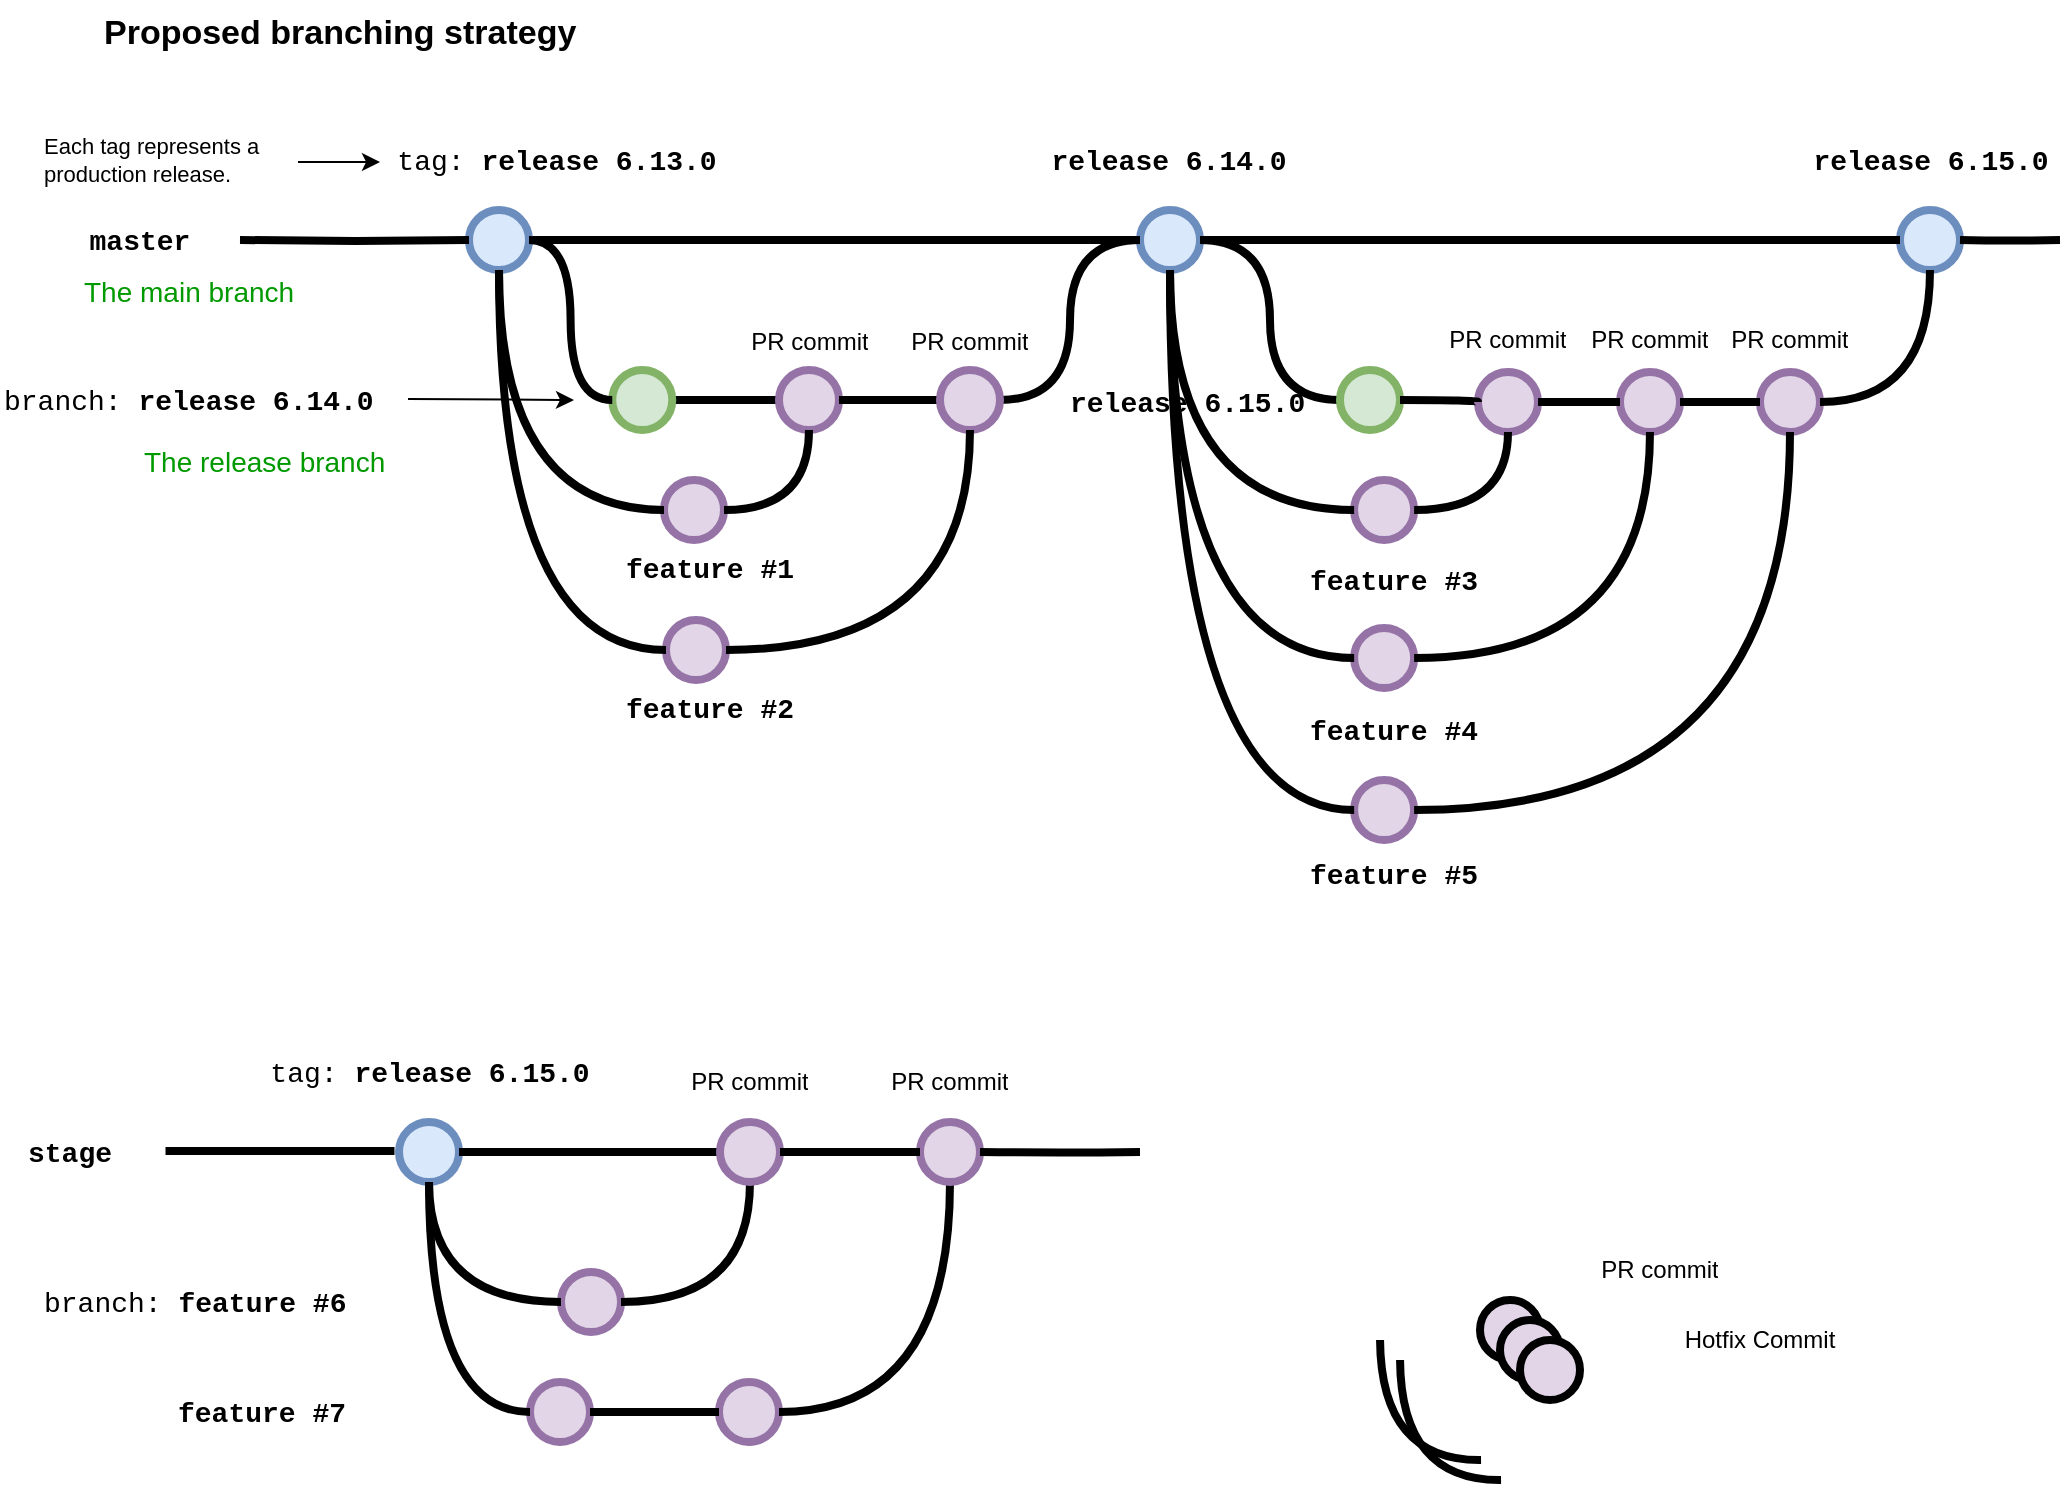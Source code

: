 <mxfile version="20.8.3" type="github">
  <diagram id="yPxyJZ8AM_hMuL3Unpa9" name="simple gitflow">
    <mxGraphModel dx="870" dy="637" grid="1" gridSize="10" guides="1" tooltips="1" connect="1" arrows="1" fold="1" page="1" pageScale="1" pageWidth="1100" pageHeight="850" math="0" shadow="0">
      <root>
        <mxCell id="0" />
        <mxCell id="1" parent="0" />
        <UserObject label="Proposed branching strategy" link="https://nvie.com/posts/a-successful-git-branching-model/" id="9hBKPDzoitwpIBdzFDQ7-6">
          <mxCell style="text;whiteSpace=wrap;html=1;fontStyle=1;fontSize=17;" parent="1" vertex="1">
            <mxGeometry x="90" y="60" width="250" height="30" as="geometry" />
          </mxCell>
        </UserObject>
        <mxCell id="9hBKPDzoitwpIBdzFDQ7-23" value="" style="edgeStyle=orthogonalEdgeStyle;rounded=0;html=1;jettySize=auto;orthogonalLoop=1;plain-blue;endArrow=none;endFill=0;strokeWidth=4;strokeColor=#000000;" parent="1" source="9hBKPDzoitwpIBdzFDQ7-25" target="9hBKPDzoitwpIBdzFDQ7-26" edge="1">
          <mxGeometry x="304.5" y="180" as="geometry" />
        </mxCell>
        <mxCell id="9hBKPDzoitwpIBdzFDQ7-24" style="edgeStyle=orthogonalEdgeStyle;curved=1;rounded=0;html=1;exitX=1;exitY=0.5;exitPerimeter=0;entryX=0;entryY=0.5;entryPerimeter=0;endArrow=none;endFill=0;jettySize=auto;orthogonalLoop=1;strokeWidth=4;fontSize=15;exitDx=0;exitDy=0;" parent="1" source="zWrNHK0OxFY0BgSE-Mza-2" target="9hBKPDzoitwpIBdzFDQ7-30" edge="1">
          <mxGeometry relative="1" as="geometry" />
        </mxCell>
        <mxCell id="9hBKPDzoitwpIBdzFDQ7-25" value="" style="verticalLabelPosition=bottom;verticalAlign=top;html=1;strokeWidth=4;shape=mxgraph.flowchart.on-page_reference;fillColor=#dae8fc;strokeColor=#6c8ebf;" parent="1" vertex="1">
          <mxGeometry x="274.5" y="165" width="30" height="30" as="geometry" />
        </mxCell>
        <mxCell id="9hBKPDzoitwpIBdzFDQ7-41" value="" style="edgeStyle=orthogonalEdgeStyle;curved=1;rounded=0;orthogonalLoop=1;jettySize=auto;html=1;endArrow=none;endFill=0;strokeWidth=4;fontFamily=Courier New;fontSize=16;" parent="1" source="9hBKPDzoitwpIBdzFDQ7-26" edge="1">
          <mxGeometry relative="1" as="geometry">
            <mxPoint x="680" y="180.048" as="targetPoint" />
          </mxGeometry>
        </mxCell>
        <mxCell id="9hBKPDzoitwpIBdzFDQ7-26" value="" style="verticalLabelPosition=bottom;verticalAlign=top;html=1;strokeWidth=4;shape=mxgraph.flowchart.on-page_reference;strokeColor=#6c8ebf;fillColor=#dae8fc;" parent="1" vertex="1">
          <mxGeometry x="610" y="165" width="30" height="30" as="geometry" />
        </mxCell>
        <mxCell id="9hBKPDzoitwpIBdzFDQ7-43" value="" style="edgeStyle=orthogonalEdgeStyle;curved=1;rounded=0;orthogonalLoop=1;jettySize=auto;html=1;endArrow=none;endFill=0;strokeWidth=4;fontFamily=Courier New;fontSize=16;exitX=1;exitY=0.5;exitDx=0;exitDy=0;exitPerimeter=0;entryX=0;entryY=0.5;entryDx=0;entryDy=0;entryPerimeter=0;" parent="1" source="9hBKPDzoitwpIBdzFDQ7-26" target="9hBKPDzoitwpIBdzFDQ7-50" edge="1">
          <mxGeometry relative="1" as="geometry">
            <mxPoint x="840" y="105.048" as="sourcePoint" />
            <mxPoint x="690" y="260" as="targetPoint" />
          </mxGeometry>
        </mxCell>
        <mxCell id="9hBKPDzoitwpIBdzFDQ7-55" value="" style="verticalLabelPosition=bottom;verticalAlign=top;html=1;strokeWidth=4;shape=mxgraph.flowchart.on-page_reference;strokeColor=#6c8ebf;fillColor=#dae8fc;" parent="1" vertex="1">
          <mxGeometry x="990" y="165" width="30" height="30" as="geometry" />
        </mxCell>
        <mxCell id="9hBKPDzoitwpIBdzFDQ7-27" value="" style="edgeStyle=orthogonalEdgeStyle;rounded=0;html=1;jettySize=auto;orthogonalLoop=1;strokeWidth=4;endArrow=none;endFill=0;" parent="1" target="9hBKPDzoitwpIBdzFDQ7-25" edge="1">
          <mxGeometry x="204.5" y="180" as="geometry">
            <mxPoint x="160" y="180" as="sourcePoint" />
          </mxGeometry>
        </mxCell>
        <mxCell id="9hBKPDzoitwpIBdzFDQ7-28" value="master" style="text;html=1;strokeColor=none;fillColor=none;align=center;verticalAlign=middle;whiteSpace=wrap;overflow=hidden;fontSize=14;fontStyle=1;fontFamily=Courier New;" parent="1" vertex="1">
          <mxGeometry x="80" y="170" width="60" height="20" as="geometry" />
        </mxCell>
        <mxCell id="9hBKPDzoitwpIBdzFDQ7-30" value="" style="verticalLabelPosition=bottom;verticalAlign=top;html=1;strokeWidth=4;shape=mxgraph.flowchart.on-page_reference;strokeColor=#9673a6;fillColor=#e1d5e7;" parent="1" vertex="1">
          <mxGeometry x="429.5" y="245" width="30" height="30" as="geometry" />
        </mxCell>
        <mxCell id="9hBKPDzoitwpIBdzFDQ7-31" style="edgeStyle=orthogonalEdgeStyle;curved=1;rounded=0;html=1;exitX=1;exitY=0.5;exitPerimeter=0;entryX=0;entryY=0.5;entryPerimeter=0;endArrow=none;endFill=0;jettySize=auto;orthogonalLoop=1;strokeWidth=4;fontSize=15;exitDx=0;exitDy=0;" parent="1" source="9hBKPDzoitwpIBdzFDQ7-30" target="9hBKPDzoitwpIBdzFDQ7-34" edge="1">
          <mxGeometry relative="1" as="geometry">
            <mxPoint x="449.5" y="260" as="sourcePoint" />
          </mxGeometry>
        </mxCell>
        <mxCell id="9hBKPDzoitwpIBdzFDQ7-33" style="edgeStyle=orthogonalEdgeStyle;curved=1;rounded=0;html=1;exitX=1;exitY=0.5;exitPerimeter=0;entryX=0;entryY=0.5;entryPerimeter=0;endArrow=none;endFill=0;jettySize=auto;orthogonalLoop=1;strokeWidth=4;fontSize=15;" parent="1" source="9hBKPDzoitwpIBdzFDQ7-34" target="9hBKPDzoitwpIBdzFDQ7-26" edge="1">
          <mxGeometry relative="1" as="geometry" />
        </mxCell>
        <mxCell id="9hBKPDzoitwpIBdzFDQ7-34" value="" style="verticalLabelPosition=bottom;verticalAlign=top;html=1;strokeWidth=4;shape=mxgraph.flowchart.on-page_reference;strokeColor=#9673a6;fillColor=#e1d5e7;" parent="1" vertex="1">
          <mxGeometry x="510" y="245" width="30" height="30" as="geometry" />
        </mxCell>
        <mxCell id="9hBKPDzoitwpIBdzFDQ7-35" value="&lt;span style=&quot;font-weight: normal;&quot;&gt;branch:&amp;nbsp;&lt;/span&gt;release 6.14.0" style="text;html=1;strokeColor=none;fillColor=none;align=left;verticalAlign=middle;whiteSpace=wrap;overflow=hidden;fontSize=14;fontStyle=1;fontFamily=Courier New;" parent="1" vertex="1">
          <mxGeometry x="40" y="250" width="194.5" height="20" as="geometry" />
        </mxCell>
        <mxCell id="9hBKPDzoitwpIBdzFDQ7-39" value="tag: &lt;b&gt;release 6.13.0&lt;/b&gt;" style="text;html=1;strokeColor=none;fillColor=none;align=center;verticalAlign=middle;whiteSpace=wrap;overflow=hidden;fontSize=14;fontFamily=Courier New;" parent="1" vertex="1">
          <mxGeometry x="234.5" y="130" width="166.62" height="20" as="geometry" />
        </mxCell>
        <mxCell id="9hBKPDzoitwpIBdzFDQ7-54" value="" style="edgeStyle=orthogonalEdgeStyle;curved=1;rounded=0;orthogonalLoop=1;jettySize=auto;html=1;endArrow=none;endFill=0;strokeWidth=4;fontFamily=Courier New;fontSize=16;entryX=0;entryY=0.5;entryDx=0;entryDy=0;entryPerimeter=0;exitX=1;exitY=0.5;exitDx=0;exitDy=0;exitPerimeter=0;" parent="1" source="9hBKPDzoitwpIBdzFDQ7-26" target="9hBKPDzoitwpIBdzFDQ7-55" edge="1">
          <mxGeometry relative="1" as="geometry">
            <mxPoint x="902.25" y="260" as="targetPoint" />
          </mxGeometry>
        </mxCell>
        <mxCell id="9hBKPDzoitwpIBdzFDQ7-50" value="" style="verticalLabelPosition=bottom;verticalAlign=top;html=1;strokeWidth=4;shape=mxgraph.flowchart.on-page_reference;strokeColor=#82b366;fillColor=#d5e8d4;" parent="1" vertex="1">
          <mxGeometry x="710" y="245" width="30" height="30" as="geometry" />
        </mxCell>
        <mxCell id="9hBKPDzoitwpIBdzFDQ7-58" value="Hotfix Commit" style="text;html=1;strokeColor=none;fillColor=none;align=center;verticalAlign=middle;whiteSpace=wrap;overflow=hidden;" parent="1" vertex="1">
          <mxGeometry x="880" y="715" width="80" height="30" as="geometry" />
        </mxCell>
        <mxCell id="zWrNHK0OxFY0BgSE-Mza-1" value="feature #1" style="text;html=1;strokeColor=none;fillColor=none;align=left;verticalAlign=middle;whiteSpace=wrap;overflow=hidden;fontSize=14;fontStyle=1;fontFamily=Courier New;" vertex="1" parent="1">
          <mxGeometry x="350.5" y="334" width="89.5" height="20" as="geometry" />
        </mxCell>
        <mxCell id="zWrNHK0OxFY0BgSE-Mza-2" value="" style="verticalLabelPosition=bottom;verticalAlign=top;html=1;strokeWidth=4;shape=mxgraph.flowchart.on-page_reference;strokeColor=#82b366;fillColor=#d5e8d4;" vertex="1" parent="1">
          <mxGeometry x="346.13" y="245" width="30" height="30" as="geometry" />
        </mxCell>
        <mxCell id="zWrNHK0OxFY0BgSE-Mza-3" value="" style="verticalLabelPosition=bottom;verticalAlign=top;html=1;strokeWidth=4;shape=mxgraph.flowchart.on-page_reference;strokeColor=#9673a6;fillColor=#e1d5e7;" vertex="1" parent="1">
          <mxGeometry x="320.5" y="696" width="30" height="30" as="geometry" />
        </mxCell>
        <mxCell id="zWrNHK0OxFY0BgSE-Mza-4" value="&lt;b&gt;release 6.14.0&lt;/b&gt;" style="text;html=1;strokeColor=none;fillColor=none;align=center;verticalAlign=middle;whiteSpace=wrap;overflow=hidden;fontSize=14;fontFamily=Courier New;" vertex="1" parent="1">
          <mxGeometry x="561.47" y="130" width="127.06" height="20" as="geometry" />
        </mxCell>
        <mxCell id="zWrNHK0OxFY0BgSE-Mza-6" value="&lt;span style=&quot;text-align: center; font-size: 11px;&quot;&gt;Each tag represents a production release.&lt;/span&gt;" style="text;html=1;strokeColor=none;fillColor=none;align=left;verticalAlign=middle;whiteSpace=wrap;overflow=hidden;fontSize=11;fontStyle=0;fontColor=#000000;" vertex="1" parent="1">
          <mxGeometry x="60" y="121" width="120" height="38" as="geometry" />
        </mxCell>
        <mxCell id="zWrNHK0OxFY0BgSE-Mza-8" value="" style="edgeStyle=orthogonalEdgeStyle;rounded=0;orthogonalLoop=1;jettySize=auto;html=1;fontSize=12;fontColor=#000000;" edge="1" parent="1">
          <mxGeometry relative="1" as="geometry">
            <mxPoint x="230" y="141" as="targetPoint" />
            <Array as="points">
              <mxPoint x="199" y="141" />
              <mxPoint x="199" y="141" />
            </Array>
            <mxPoint x="189" y="141" as="sourcePoint" />
          </mxGeometry>
        </mxCell>
        <mxCell id="zWrNHK0OxFY0BgSE-Mza-9" value="stage" style="text;html=1;strokeColor=none;fillColor=none;align=center;verticalAlign=middle;whiteSpace=wrap;overflow=hidden;fontSize=14;fontStyle=1;fontFamily=Courier New;" vertex="1" parent="1">
          <mxGeometry x="45" y="626" width="60" height="20" as="geometry" />
        </mxCell>
        <mxCell id="zWrNHK0OxFY0BgSE-Mza-10" value="feature #2" style="text;html=1;strokeColor=none;fillColor=none;align=left;verticalAlign=middle;whiteSpace=wrap;overflow=hidden;fontSize=14;fontStyle=1;fontFamily=Courier New;" vertex="1" parent="1">
          <mxGeometry x="350.5" y="404" width="89.5" height="20" as="geometry" />
        </mxCell>
        <mxCell id="zWrNHK0OxFY0BgSE-Mza-15" value="" style="endArrow=classic;html=1;strokeWidth=1;fontFamily=Courier New;fontColor=#009900;" edge="1" parent="1">
          <mxGeometry width="50" height="50" relative="1" as="geometry">
            <mxPoint x="244" y="259.5" as="sourcePoint" />
            <mxPoint x="327" y="260" as="targetPoint" />
          </mxGeometry>
        </mxCell>
        <mxCell id="zWrNHK0OxFY0BgSE-Mza-16" style="edgeStyle=orthogonalEdgeStyle;curved=1;rounded=0;html=1;exitX=1;exitY=0.5;exitPerimeter=0;entryX=0;entryY=0.5;entryPerimeter=0;endArrow=none;endFill=0;jettySize=auto;orthogonalLoop=1;strokeWidth=4;fontSize=15;exitDx=0;exitDy=0;entryDx=0;entryDy=0;" edge="1" parent="1" source="9hBKPDzoitwpIBdzFDQ7-25" target="zWrNHK0OxFY0BgSE-Mza-2">
          <mxGeometry relative="1" as="geometry">
            <mxPoint x="205" y="280" as="sourcePoint" />
            <mxPoint x="390.5" y="400" as="targetPoint" />
          </mxGeometry>
        </mxCell>
        <mxCell id="zWrNHK0OxFY0BgSE-Mza-18" value="" style="edgeStyle=orthogonalEdgeStyle;rounded=0;html=1;jettySize=auto;orthogonalLoop=1;strokeWidth=4;endArrow=none;endFill=0;" edge="1" parent="1">
          <mxGeometry x="167.25" y="635.5" as="geometry">
            <mxPoint x="122.75" y="635.5" as="sourcePoint" />
            <mxPoint x="237.25" y="635.5" as="targetPoint" />
          </mxGeometry>
        </mxCell>
        <mxCell id="zWrNHK0OxFY0BgSE-Mza-19" value="" style="verticalLabelPosition=bottom;verticalAlign=top;html=1;strokeWidth=4;shape=mxgraph.flowchart.on-page_reference;fillColor=#dae8fc;strokeColor=#6c8ebf;" vertex="1" parent="1">
          <mxGeometry x="239.5" y="621" width="30" height="30" as="geometry" />
        </mxCell>
        <mxCell id="zWrNHK0OxFY0BgSE-Mza-20" value="tag: &lt;b&gt;release 6.15.0&lt;/b&gt;" style="text;html=1;strokeColor=none;fillColor=none;align=center;verticalAlign=middle;whiteSpace=wrap;overflow=hidden;fontSize=14;fontFamily=Courier New;" vertex="1" parent="1">
          <mxGeometry x="168.69" y="586" width="171.62" height="20" as="geometry" />
        </mxCell>
        <mxCell id="zWrNHK0OxFY0BgSE-Mza-22" value="" style="verticalLabelPosition=bottom;verticalAlign=top;html=1;strokeWidth=4;shape=mxgraph.flowchart.on-page_reference;strokeColor=#9673a6;fillColor=#e1d5e7;" vertex="1" parent="1">
          <mxGeometry x="372" y="300" width="30" height="30" as="geometry" />
        </mxCell>
        <mxCell id="zWrNHK0OxFY0BgSE-Mza-25" style="edgeStyle=orthogonalEdgeStyle;curved=1;rounded=0;html=1;exitX=0.5;exitY=1;exitPerimeter=0;entryX=0;entryY=0.5;entryPerimeter=0;endArrow=none;endFill=0;jettySize=auto;orthogonalLoop=1;strokeWidth=4;fontSize=15;exitDx=0;exitDy=0;entryDx=0;entryDy=0;" edge="1" parent="1" source="9hBKPDzoitwpIBdzFDQ7-25" target="zWrNHK0OxFY0BgSE-Mza-22">
          <mxGeometry relative="1" as="geometry">
            <mxPoint x="275.88" y="270" as="sourcePoint" />
            <mxPoint x="317.51" y="350" as="targetPoint" />
          </mxGeometry>
        </mxCell>
        <mxCell id="zWrNHK0OxFY0BgSE-Mza-26" value="" style="verticalLabelPosition=bottom;verticalAlign=top;html=1;strokeWidth=4;shape=mxgraph.flowchart.on-page_reference;strokeColor=#9673a6;fillColor=#e1d5e7;" vertex="1" parent="1">
          <mxGeometry x="373" y="370" width="30" height="30" as="geometry" />
        </mxCell>
        <mxCell id="zWrNHK0OxFY0BgSE-Mza-27" style="edgeStyle=orthogonalEdgeStyle;curved=1;rounded=0;html=1;exitX=0.5;exitY=1;exitPerimeter=0;entryX=0;entryY=0.5;entryPerimeter=0;endArrow=none;endFill=0;jettySize=auto;orthogonalLoop=1;strokeWidth=4;fontSize=15;exitDx=0;exitDy=0;entryDx=0;entryDy=0;" edge="1" parent="1" source="9hBKPDzoitwpIBdzFDQ7-25" target="zWrNHK0OxFY0BgSE-Mza-26">
          <mxGeometry relative="1" as="geometry">
            <mxPoint x="274.5" y="343.5" as="sourcePoint" />
            <mxPoint x="324.5" y="343.5" as="targetPoint" />
          </mxGeometry>
        </mxCell>
        <mxCell id="zWrNHK0OxFY0BgSE-Mza-28" style="edgeStyle=orthogonalEdgeStyle;curved=1;rounded=0;html=1;exitX=1;exitY=0.5;exitPerimeter=0;entryX=0.5;entryY=1;entryPerimeter=0;endArrow=none;endFill=0;jettySize=auto;orthogonalLoop=1;strokeWidth=4;fontSize=15;exitDx=0;exitDy=0;entryDx=0;entryDy=0;" edge="1" parent="1" source="zWrNHK0OxFY0BgSE-Mza-22" target="9hBKPDzoitwpIBdzFDQ7-30">
          <mxGeometry relative="1" as="geometry">
            <mxPoint x="410" y="320" as="sourcePoint" />
            <mxPoint x="460" y="320" as="targetPoint" />
          </mxGeometry>
        </mxCell>
        <mxCell id="zWrNHK0OxFY0BgSE-Mza-29" style="edgeStyle=orthogonalEdgeStyle;curved=1;rounded=0;html=1;exitX=1;exitY=0.5;exitPerimeter=0;entryX=0.5;entryY=1;entryPerimeter=0;endArrow=none;endFill=0;jettySize=auto;orthogonalLoop=1;strokeWidth=4;fontSize=15;exitDx=0;exitDy=0;entryDx=0;entryDy=0;" edge="1" parent="1" source="zWrNHK0OxFY0BgSE-Mza-26" target="9hBKPDzoitwpIBdzFDQ7-34">
          <mxGeometry relative="1" as="geometry">
            <mxPoint x="440" y="384.5" as="sourcePoint" />
            <mxPoint x="490.5" y="384.5" as="targetPoint" />
          </mxGeometry>
        </mxCell>
        <mxCell id="zWrNHK0OxFY0BgSE-Mza-30" value="release 6.15.0" style="text;html=1;strokeColor=none;fillColor=none;align=left;verticalAlign=middle;whiteSpace=wrap;overflow=hidden;fontSize=14;fontStyle=1;fontFamily=Courier New;" vertex="1" parent="1">
          <mxGeometry x="572.75" y="251" width="124.5" height="20" as="geometry" />
        </mxCell>
        <mxCell id="zWrNHK0OxFY0BgSE-Mza-32" value="feature #3" style="text;html=1;strokeColor=none;fillColor=none;align=left;verticalAlign=middle;whiteSpace=wrap;overflow=hidden;fontSize=14;fontStyle=1;fontFamily=Courier New;" vertex="1" parent="1">
          <mxGeometry x="692.56" y="340" width="87.44" height="20" as="geometry" />
        </mxCell>
        <mxCell id="zWrNHK0OxFY0BgSE-Mza-33" value="" style="verticalLabelPosition=bottom;verticalAlign=top;html=1;strokeWidth=4;shape=mxgraph.flowchart.on-page_reference;strokeColor=#9673a6;fillColor=#e1d5e7;" vertex="1" parent="1">
          <mxGeometry x="717.06" y="300" width="30" height="30" as="geometry" />
        </mxCell>
        <mxCell id="zWrNHK0OxFY0BgSE-Mza-35" value="PR commit" style="text;html=1;strokeColor=none;fillColor=none;align=center;verticalAlign=middle;whiteSpace=wrap;overflow=hidden;" vertex="1" parent="1">
          <mxGeometry x="484.5" y="216" width="80" height="30" as="geometry" />
        </mxCell>
        <mxCell id="zWrNHK0OxFY0BgSE-Mza-36" value="PR commit" style="text;html=1;strokeColor=none;fillColor=none;align=center;verticalAlign=middle;whiteSpace=wrap;overflow=hidden;" vertex="1" parent="1">
          <mxGeometry x="404.5" y="216" width="80" height="30" as="geometry" />
        </mxCell>
        <mxCell id="zWrNHK0OxFY0BgSE-Mza-41" style="edgeStyle=orthogonalEdgeStyle;curved=1;rounded=0;html=1;exitX=0;exitY=0.5;exitPerimeter=0;entryX=0.5;entryY=1;entryPerimeter=0;endArrow=none;endFill=0;jettySize=auto;orthogonalLoop=1;strokeWidth=4;fontSize=15;exitDx=0;exitDy=0;entryDx=0;entryDy=0;" edge="1" parent="1" source="zWrNHK0OxFY0BgSE-Mza-33" target="9hBKPDzoitwpIBdzFDQ7-26">
          <mxGeometry relative="1" as="geometry">
            <mxPoint x="640" y="450.0" as="sourcePoint" />
            <mxPoint x="762" y="340" as="targetPoint" />
          </mxGeometry>
        </mxCell>
        <mxCell id="zWrNHK0OxFY0BgSE-Mza-43" value="The main branch&lt;br&gt;" style="text;html=1;strokeColor=none;fillColor=none;align=left;verticalAlign=middle;whiteSpace=wrap;overflow=hidden;fontSize=14;fontStyle=0;fontColor=#009900;" vertex="1" parent="1">
          <mxGeometry x="80" y="195" width="111.75" height="20" as="geometry" />
        </mxCell>
        <mxCell id="zWrNHK0OxFY0BgSE-Mza-44" value="The release branch" style="text;html=1;strokeColor=none;fillColor=none;align=left;verticalAlign=middle;whiteSpace=wrap;overflow=hidden;fontSize=14;fontStyle=0;fontColor=#009900;" vertex="1" parent="1">
          <mxGeometry x="110" y="280" width="123.25" height="20" as="geometry" />
        </mxCell>
        <mxCell id="zWrNHK0OxFY0BgSE-Mza-45" value="" style="verticalLabelPosition=bottom;verticalAlign=top;html=1;strokeWidth=4;shape=mxgraph.flowchart.on-page_reference;strokeColor=#9673a6;fillColor=#e1d5e7;" vertex="1" parent="1">
          <mxGeometry x="717.06" y="374" width="30" height="30" as="geometry" />
        </mxCell>
        <mxCell id="zWrNHK0OxFY0BgSE-Mza-46" value="" style="verticalLabelPosition=bottom;verticalAlign=top;html=1;strokeWidth=4;shape=mxgraph.flowchart.on-page_reference;strokeColor=#9673a6;fillColor=#e1d5e7;" vertex="1" parent="1">
          <mxGeometry x="717.06" y="450" width="30" height="30" as="geometry" />
        </mxCell>
        <mxCell id="zWrNHK0OxFY0BgSE-Mza-47" value="feature #4" style="text;html=1;strokeColor=none;fillColor=none;align=left;verticalAlign=middle;whiteSpace=wrap;overflow=hidden;fontSize=14;fontStyle=1;fontFamily=Courier New;" vertex="1" parent="1">
          <mxGeometry x="692.56" y="415" width="87.44" height="20" as="geometry" />
        </mxCell>
        <mxCell id="zWrNHK0OxFY0BgSE-Mza-48" value="feature #5" style="text;html=1;strokeColor=none;fillColor=none;align=left;verticalAlign=middle;whiteSpace=wrap;overflow=hidden;fontSize=14;fontStyle=1;fontFamily=Courier New;" vertex="1" parent="1">
          <mxGeometry x="692.56" y="487" width="87.44" height="20" as="geometry" />
        </mxCell>
        <mxCell id="zWrNHK0OxFY0BgSE-Mza-49" style="edgeStyle=orthogonalEdgeStyle;curved=1;rounded=0;html=1;exitX=0;exitY=0.5;exitPerimeter=0;entryX=0.5;entryY=1;entryPerimeter=0;endArrow=none;endFill=0;jettySize=auto;orthogonalLoop=1;strokeWidth=4;fontSize=15;exitDx=0;exitDy=0;entryDx=0;entryDy=0;" edge="1" parent="1" source="zWrNHK0OxFY0BgSE-Mza-45" target="9hBKPDzoitwpIBdzFDQ7-26">
          <mxGeometry relative="1" as="geometry">
            <mxPoint x="702.06" y="395" as="sourcePoint" />
            <mxPoint x="610" y="275" as="targetPoint" />
          </mxGeometry>
        </mxCell>
        <mxCell id="zWrNHK0OxFY0BgSE-Mza-50" style="edgeStyle=orthogonalEdgeStyle;curved=1;rounded=0;html=1;exitX=0;exitY=0.5;exitPerimeter=0;entryX=0.5;entryY=1;entryPerimeter=0;endArrow=none;endFill=0;jettySize=auto;orthogonalLoop=1;strokeWidth=4;fontSize=15;exitDx=0;exitDy=0;entryDx=0;entryDy=0;" edge="1" parent="1" source="zWrNHK0OxFY0BgSE-Mza-46" target="9hBKPDzoitwpIBdzFDQ7-26">
          <mxGeometry relative="1" as="geometry">
            <mxPoint x="662.06" y="470" as="sourcePoint" />
            <mxPoint x="570" y="350" as="targetPoint" />
          </mxGeometry>
        </mxCell>
        <mxCell id="zWrNHK0OxFY0BgSE-Mza-51" value="" style="verticalLabelPosition=bottom;verticalAlign=top;html=1;strokeWidth=4;shape=mxgraph.flowchart.on-page_reference;strokeColor=#9673a6;fillColor=#e1d5e7;" vertex="1" parent="1">
          <mxGeometry x="920" y="246" width="30" height="30" as="geometry" />
        </mxCell>
        <mxCell id="zWrNHK0OxFY0BgSE-Mza-52" value="" style="verticalLabelPosition=bottom;verticalAlign=top;html=1;strokeWidth=4;shape=mxgraph.flowchart.on-page_reference;strokeColor=#9673a6;fillColor=#e1d5e7;" vertex="1" parent="1">
          <mxGeometry x="850" y="246" width="30" height="30" as="geometry" />
        </mxCell>
        <mxCell id="zWrNHK0OxFY0BgSE-Mza-53" value="" style="verticalLabelPosition=bottom;verticalAlign=top;html=1;strokeWidth=4;shape=mxgraph.flowchart.on-page_reference;strokeColor=#9673a6;fillColor=#e1d5e7;" vertex="1" parent="1">
          <mxGeometry x="779" y="246" width="30" height="30" as="geometry" />
        </mxCell>
        <mxCell id="zWrNHK0OxFY0BgSE-Mza-54" value="" style="edgeStyle=orthogonalEdgeStyle;curved=1;rounded=0;orthogonalLoop=1;jettySize=auto;html=1;endArrow=none;endFill=0;strokeWidth=4;fontFamily=Courier New;fontSize=16;entryX=0;entryY=0.5;entryDx=0;entryDy=0;entryPerimeter=0;exitX=1;exitY=0.5;exitDx=0;exitDy=0;exitPerimeter=0;" edge="1" parent="1" source="9hBKPDzoitwpIBdzFDQ7-50" target="zWrNHK0OxFY0BgSE-Mza-53">
          <mxGeometry relative="1" as="geometry">
            <mxPoint x="980" y="190" as="targetPoint" />
            <mxPoint x="650" y="190" as="sourcePoint" />
          </mxGeometry>
        </mxCell>
        <mxCell id="zWrNHK0OxFY0BgSE-Mza-55" style="edgeStyle=orthogonalEdgeStyle;curved=1;rounded=0;html=1;exitX=0.5;exitY=1;exitPerimeter=0;entryX=1;entryY=0.5;entryPerimeter=0;endArrow=none;endFill=0;jettySize=auto;orthogonalLoop=1;strokeWidth=4;fontSize=15;exitDx=0;exitDy=0;entryDx=0;entryDy=0;" edge="1" parent="1" source="zWrNHK0OxFY0BgSE-Mza-51" target="zWrNHK0OxFY0BgSE-Mza-46">
          <mxGeometry relative="1" as="geometry">
            <mxPoint x="981.03" y="535" as="sourcePoint" />
            <mxPoint x="888.97" y="415" as="targetPoint" />
          </mxGeometry>
        </mxCell>
        <mxCell id="zWrNHK0OxFY0BgSE-Mza-56" style="edgeStyle=orthogonalEdgeStyle;curved=1;rounded=0;html=1;exitX=0;exitY=0.5;exitPerimeter=0;entryX=1;entryY=0.5;entryPerimeter=0;endArrow=none;endFill=0;jettySize=auto;orthogonalLoop=1;strokeWidth=4;fontSize=15;exitDx=0;exitDy=0;entryDx=0;entryDy=0;" edge="1" parent="1" source="zWrNHK0OxFY0BgSE-Mza-51" target="zWrNHK0OxFY0BgSE-Mza-52">
          <mxGeometry relative="1" as="geometry">
            <mxPoint x="972.06" y="460" as="sourcePoint" />
            <mxPoint x="880" y="340" as="targetPoint" />
          </mxGeometry>
        </mxCell>
        <mxCell id="zWrNHK0OxFY0BgSE-Mza-57" style="edgeStyle=orthogonalEdgeStyle;curved=1;rounded=0;html=1;exitX=0;exitY=0.5;exitPerimeter=0;entryX=1;entryY=0.5;entryPerimeter=0;endArrow=none;endFill=0;jettySize=auto;orthogonalLoop=1;strokeWidth=4;fontSize=15;exitDx=0;exitDy=0;entryDx=0;entryDy=0;" edge="1" parent="1" source="zWrNHK0OxFY0BgSE-Mza-52" target="zWrNHK0OxFY0BgSE-Mza-53">
          <mxGeometry relative="1" as="geometry">
            <mxPoint x="942.06" y="454" as="sourcePoint" />
            <mxPoint x="850" y="334" as="targetPoint" />
          </mxGeometry>
        </mxCell>
        <mxCell id="zWrNHK0OxFY0BgSE-Mza-58" value="PR commit" style="text;html=1;strokeColor=none;fillColor=none;align=center;verticalAlign=middle;whiteSpace=wrap;overflow=hidden;" vertex="1" parent="1">
          <mxGeometry x="754" y="215" width="80" height="30" as="geometry" />
        </mxCell>
        <mxCell id="zWrNHK0OxFY0BgSE-Mza-59" value="PR commit" style="text;html=1;strokeColor=none;fillColor=none;align=center;verticalAlign=middle;whiteSpace=wrap;overflow=hidden;" vertex="1" parent="1">
          <mxGeometry x="825" y="215" width="80" height="30" as="geometry" />
        </mxCell>
        <mxCell id="zWrNHK0OxFY0BgSE-Mza-60" value="PR commit" style="text;html=1;strokeColor=none;fillColor=none;align=center;verticalAlign=middle;whiteSpace=wrap;overflow=hidden;" vertex="1" parent="1">
          <mxGeometry x="895" y="215" width="80" height="30" as="geometry" />
        </mxCell>
        <mxCell id="zWrNHK0OxFY0BgSE-Mza-62" style="edgeStyle=orthogonalEdgeStyle;curved=1;rounded=0;html=1;exitX=0.5;exitY=1;exitPerimeter=0;entryX=1;entryY=0.5;entryPerimeter=0;endArrow=none;endFill=0;jettySize=auto;orthogonalLoop=1;strokeWidth=4;fontSize=15;exitDx=0;exitDy=0;entryDx=0;entryDy=0;" edge="1" parent="1" source="zWrNHK0OxFY0BgSE-Mza-52" target="zWrNHK0OxFY0BgSE-Mza-45">
          <mxGeometry relative="1" as="geometry">
            <mxPoint x="926.06" y="450" as="sourcePoint" />
            <mxPoint x="834" y="330" as="targetPoint" />
          </mxGeometry>
        </mxCell>
        <mxCell id="zWrNHK0OxFY0BgSE-Mza-63" style="edgeStyle=orthogonalEdgeStyle;curved=1;rounded=0;html=1;exitX=0.5;exitY=1;exitPerimeter=0;entryX=1;entryY=0.5;entryPerimeter=0;endArrow=none;endFill=0;jettySize=auto;orthogonalLoop=1;strokeWidth=4;fontSize=15;exitDx=0;exitDy=0;entryDx=0;entryDy=0;" edge="1" parent="1" source="zWrNHK0OxFY0BgSE-Mza-53" target="zWrNHK0OxFY0BgSE-Mza-33">
          <mxGeometry relative="1" as="geometry">
            <mxPoint x="950" y="445" as="sourcePoint" />
            <mxPoint x="857.94" y="325" as="targetPoint" />
          </mxGeometry>
        </mxCell>
        <mxCell id="zWrNHK0OxFY0BgSE-Mza-64" style="edgeStyle=orthogonalEdgeStyle;curved=1;rounded=0;html=1;exitX=0.5;exitY=1;exitPerimeter=0;entryX=1;entryY=0.5;entryPerimeter=0;endArrow=none;endFill=0;jettySize=auto;orthogonalLoop=1;strokeWidth=4;fontSize=15;exitDx=0;exitDy=0;entryDx=0;entryDy=0;" edge="1" parent="1" source="9hBKPDzoitwpIBdzFDQ7-55" target="zWrNHK0OxFY0BgSE-Mza-51">
          <mxGeometry relative="1" as="geometry">
            <mxPoint x="945" y="286" as="sourcePoint" />
            <mxPoint x="757.06" y="475" as="targetPoint" />
          </mxGeometry>
        </mxCell>
        <mxCell id="zWrNHK0OxFY0BgSE-Mza-65" value="&lt;b&gt;release 6.15.0&lt;/b&gt;" style="text;html=1;strokeColor=none;fillColor=none;align=center;verticalAlign=middle;whiteSpace=wrap;overflow=hidden;fontSize=14;fontFamily=Courier New;" vertex="1" parent="1">
          <mxGeometry x="937.5" y="130" width="135" height="20" as="geometry" />
        </mxCell>
        <mxCell id="zWrNHK0OxFY0BgSE-Mza-66" value="" style="verticalLabelPosition=bottom;verticalAlign=top;html=1;strokeWidth=4;shape=mxgraph.flowchart.on-page_reference;plain-purple;gradientColor=none;strokeColor=#000000;" vertex="1" parent="1">
          <mxGeometry x="780" y="710" width="30" height="30" as="geometry" />
        </mxCell>
        <mxCell id="zWrNHK0OxFY0BgSE-Mza-67" value="" style="verticalLabelPosition=bottom;verticalAlign=top;html=1;strokeWidth=4;shape=mxgraph.flowchart.on-page_reference;strokeColor=#9673a6;fillColor=#e1d5e7;" vertex="1" parent="1">
          <mxGeometry x="399.5" y="751" width="30" height="30" as="geometry" />
        </mxCell>
        <mxCell id="zWrNHK0OxFY0BgSE-Mza-68" value="" style="verticalLabelPosition=bottom;verticalAlign=top;html=1;strokeWidth=4;shape=mxgraph.flowchart.on-page_reference;strokeColor=#9673a6;fillColor=#e1d5e7;" vertex="1" parent="1">
          <mxGeometry x="305" y="751" width="30" height="30" as="geometry" />
        </mxCell>
        <mxCell id="zWrNHK0OxFY0BgSE-Mza-72" value="&lt;span style=&quot;font-weight: normal;&quot;&gt;branch:&amp;nbsp;&lt;/span&gt;feature #6" style="text;html=1;strokeColor=none;fillColor=none;align=left;verticalAlign=middle;whiteSpace=wrap;overflow=hidden;fontSize=14;fontStyle=1;fontFamily=Courier New;" vertex="1" parent="1">
          <mxGeometry x="60" y="701" width="167.44" height="20" as="geometry" />
        </mxCell>
        <mxCell id="zWrNHK0OxFY0BgSE-Mza-73" value="feature #7" style="text;html=1;strokeColor=none;fillColor=none;align=left;verticalAlign=middle;whiteSpace=wrap;overflow=hidden;fontSize=14;fontStyle=1;fontFamily=Courier New;" vertex="1" parent="1">
          <mxGeometry x="126.62" y="756" width="90" height="20" as="geometry" />
        </mxCell>
        <mxCell id="zWrNHK0OxFY0BgSE-Mza-76" style="edgeStyle=orthogonalEdgeStyle;curved=1;rounded=0;html=1;entryX=1;entryY=0.5;entryPerimeter=0;endArrow=none;endFill=0;jettySize=auto;orthogonalLoop=1;strokeWidth=4;fontSize=15;entryDx=0;entryDy=0;exitX=0;exitY=0.5;exitDx=0;exitDy=0;exitPerimeter=0;" edge="1" parent="1" source="zWrNHK0OxFY0BgSE-Mza-87" target="zWrNHK0OxFY0BgSE-Mza-19">
          <mxGeometry relative="1" as="geometry">
            <mxPoint x="370" y="636" as="sourcePoint" />
            <mxPoint x="588.97" y="456" as="targetPoint" />
          </mxGeometry>
        </mxCell>
        <mxCell id="zWrNHK0OxFY0BgSE-Mza-77" style="edgeStyle=orthogonalEdgeStyle;curved=1;rounded=0;html=1;endArrow=none;endFill=0;jettySize=auto;orthogonalLoop=1;strokeWidth=4;fontSize=15;exitX=0;exitY=0.5;exitDx=0;exitDy=0;exitPerimeter=0;entryX=0.5;entryY=1;entryDx=0;entryDy=0;entryPerimeter=0;" edge="1" parent="1" source="zWrNHK0OxFY0BgSE-Mza-3" target="zWrNHK0OxFY0BgSE-Mza-19">
          <mxGeometry relative="1" as="geometry">
            <mxPoint x="850.5" y="676" as="sourcePoint" />
            <mxPoint x="200" y="456" as="targetPoint" />
          </mxGeometry>
        </mxCell>
        <mxCell id="zWrNHK0OxFY0BgSE-Mza-78" style="edgeStyle=orthogonalEdgeStyle;curved=1;rounded=0;html=1;endArrow=none;endFill=0;jettySize=auto;orthogonalLoop=1;strokeWidth=4;fontSize=15;exitX=0;exitY=0.5;exitDx=0;exitDy=0;exitPerimeter=0;entryX=0.5;entryY=1;entryDx=0;entryDy=0;entryPerimeter=0;" edge="1" parent="1" source="zWrNHK0OxFY0BgSE-Mza-68" target="zWrNHK0OxFY0BgSE-Mza-19">
          <mxGeometry relative="1" as="geometry">
            <mxPoint x="315" y="721" as="sourcePoint" />
            <mxPoint x="250" y="656" as="targetPoint" />
          </mxGeometry>
        </mxCell>
        <mxCell id="zWrNHK0OxFY0BgSE-Mza-80" style="edgeStyle=orthogonalEdgeStyle;curved=1;rounded=0;html=1;endArrow=none;endFill=0;jettySize=auto;orthogonalLoop=1;strokeWidth=4;fontSize=15;exitX=0;exitY=0.5;exitDx=0;exitDy=0;exitPerimeter=0;entryX=0.5;entryY=1;entryDx=0;entryDy=0;entryPerimeter=0;" edge="1" parent="1">
          <mxGeometry relative="1" as="geometry">
            <mxPoint x="780.52" y="790" as="sourcePoint" />
            <mxPoint x="730.02" y="730" as="targetPoint" />
          </mxGeometry>
        </mxCell>
        <mxCell id="zWrNHK0OxFY0BgSE-Mza-81" style="edgeStyle=orthogonalEdgeStyle;curved=1;rounded=0;html=1;endArrow=none;endFill=0;jettySize=auto;orthogonalLoop=1;strokeWidth=4;fontSize=15;exitX=0.5;exitY=1;exitDx=0;exitDy=0;exitPerimeter=0;entryX=1;entryY=0.5;entryDx=0;entryDy=0;entryPerimeter=0;" edge="1" parent="1" source="zWrNHK0OxFY0BgSE-Mza-86" target="zWrNHK0OxFY0BgSE-Mza-67">
          <mxGeometry relative="1" as="geometry">
            <mxPoint x="572.75" y="781" as="sourcePoint" />
            <mxPoint x="522.25" y="721" as="targetPoint" />
          </mxGeometry>
        </mxCell>
        <mxCell id="zWrNHK0OxFY0BgSE-Mza-82" style="edgeStyle=orthogonalEdgeStyle;curved=1;rounded=0;html=1;endArrow=none;endFill=0;jettySize=auto;orthogonalLoop=1;strokeWidth=4;fontSize=15;entryX=1;entryY=0.5;entryDx=0;entryDy=0;entryPerimeter=0;exitX=0;exitY=0.5;exitDx=0;exitDy=0;exitPerimeter=0;" edge="1" parent="1" source="zWrNHK0OxFY0BgSE-Mza-67" target="zWrNHK0OxFY0BgSE-Mza-68">
          <mxGeometry relative="1" as="geometry">
            <mxPoint x="390" y="726" as="sourcePoint" />
            <mxPoint x="484.52" y="726" as="targetPoint" />
          </mxGeometry>
        </mxCell>
        <mxCell id="zWrNHK0OxFY0BgSE-Mza-83" style="edgeStyle=orthogonalEdgeStyle;curved=1;rounded=0;html=1;endArrow=none;endFill=0;jettySize=auto;orthogonalLoop=1;strokeWidth=4;fontSize=15;entryX=1;entryY=0.5;entryDx=0;entryDy=0;entryPerimeter=0;exitX=0.5;exitY=1;exitDx=0;exitDy=0;exitPerimeter=0;" edge="1" parent="1" source="zWrNHK0OxFY0BgSE-Mza-87" target="zWrNHK0OxFY0BgSE-Mza-3">
          <mxGeometry relative="1" as="geometry">
            <mxPoint x="460" y="706" as="sourcePoint" />
            <mxPoint x="376.15" y="665.95" as="targetPoint" />
          </mxGeometry>
        </mxCell>
        <mxCell id="zWrNHK0OxFY0BgSE-Mza-84" value="" style="verticalLabelPosition=bottom;verticalAlign=top;html=1;strokeWidth=4;shape=mxgraph.flowchart.on-page_reference;plain-purple;gradientColor=none;strokeColor=#000000;" vertex="1" parent="1">
          <mxGeometry x="790" y="720" width="30" height="30" as="geometry" />
        </mxCell>
        <mxCell id="zWrNHK0OxFY0BgSE-Mza-85" value="" style="verticalLabelPosition=bottom;verticalAlign=top;html=1;strokeWidth=4;shape=mxgraph.flowchart.on-page_reference;plain-purple;gradientColor=none;strokeColor=#000000;" vertex="1" parent="1">
          <mxGeometry x="800" y="730" width="30" height="30" as="geometry" />
        </mxCell>
        <mxCell id="zWrNHK0OxFY0BgSE-Mza-86" value="" style="verticalLabelPosition=bottom;verticalAlign=top;html=1;strokeWidth=4;shape=mxgraph.flowchart.on-page_reference;strokeColor=#9673a6;fillColor=#e1d5e7;" vertex="1" parent="1">
          <mxGeometry x="500" y="621" width="30" height="30" as="geometry" />
        </mxCell>
        <mxCell id="zWrNHK0OxFY0BgSE-Mza-87" value="" style="verticalLabelPosition=bottom;verticalAlign=top;html=1;strokeWidth=4;shape=mxgraph.flowchart.on-page_reference;strokeColor=#9673a6;fillColor=#e1d5e7;" vertex="1" parent="1">
          <mxGeometry x="400" y="621" width="30" height="30" as="geometry" />
        </mxCell>
        <mxCell id="zWrNHK0OxFY0BgSE-Mza-92" style="edgeStyle=orthogonalEdgeStyle;curved=1;rounded=0;html=1;endArrow=none;endFill=0;jettySize=auto;orthogonalLoop=1;strokeWidth=4;fontSize=15;exitX=0;exitY=0.5;exitDx=0;exitDy=0;exitPerimeter=0;entryX=0.5;entryY=1;entryDx=0;entryDy=0;entryPerimeter=0;" edge="1" parent="1">
          <mxGeometry relative="1" as="geometry">
            <mxPoint x="790.52" y="800" as="sourcePoint" />
            <mxPoint x="740.02" y="740" as="targetPoint" />
          </mxGeometry>
        </mxCell>
        <mxCell id="zWrNHK0OxFY0BgSE-Mza-93" style="edgeStyle=orthogonalEdgeStyle;curved=1;rounded=0;html=1;endArrow=none;endFill=0;jettySize=auto;orthogonalLoop=1;strokeWidth=4;fontSize=15;exitX=0;exitY=0.5;exitDx=0;exitDy=0;exitPerimeter=0;entryX=1;entryY=0.5;entryDx=0;entryDy=0;entryPerimeter=0;" edge="1" parent="1" source="zWrNHK0OxFY0BgSE-Mza-86" target="zWrNHK0OxFY0BgSE-Mza-87">
          <mxGeometry relative="1" as="geometry">
            <mxPoint x="611.99" y="720.95" as="sourcePoint" />
            <mxPoint x="561.49" y="660.95" as="targetPoint" />
          </mxGeometry>
        </mxCell>
        <mxCell id="zWrNHK0OxFY0BgSE-Mza-94" style="edgeStyle=orthogonalEdgeStyle;curved=1;rounded=0;html=1;endArrow=none;endFill=0;jettySize=auto;orthogonalLoop=1;strokeWidth=4;fontSize=15;entryX=1;entryY=0.5;entryDx=0;entryDy=0;entryPerimeter=0;" edge="1" parent="1" target="zWrNHK0OxFY0BgSE-Mza-86">
          <mxGeometry relative="1" as="geometry">
            <mxPoint x="610" y="636" as="sourcePoint" />
            <mxPoint x="579.02" y="605.98" as="targetPoint" />
          </mxGeometry>
        </mxCell>
        <mxCell id="zWrNHK0OxFY0BgSE-Mza-95" value="PR commit" style="text;html=1;strokeColor=none;fillColor=none;align=center;verticalAlign=middle;whiteSpace=wrap;overflow=hidden;" vertex="1" parent="1">
          <mxGeometry x="475" y="586" width="80" height="30" as="geometry" />
        </mxCell>
        <mxCell id="zWrNHK0OxFY0BgSE-Mza-96" value="PR commit" style="text;html=1;strokeColor=none;fillColor=none;align=center;verticalAlign=middle;whiteSpace=wrap;overflow=hidden;" vertex="1" parent="1">
          <mxGeometry x="830" y="680" width="80" height="30" as="geometry" />
        </mxCell>
        <mxCell id="zWrNHK0OxFY0BgSE-Mza-97" value="PR commit" style="text;html=1;strokeColor=none;fillColor=none;align=center;verticalAlign=middle;whiteSpace=wrap;overflow=hidden;" vertex="1" parent="1">
          <mxGeometry x="374.5" y="586" width="80" height="30" as="geometry" />
        </mxCell>
        <mxCell id="zWrNHK0OxFY0BgSE-Mza-98" style="edgeStyle=orthogonalEdgeStyle;curved=1;rounded=0;html=1;endArrow=none;endFill=0;jettySize=auto;orthogonalLoop=1;strokeWidth=4;fontSize=15;entryX=1;entryY=0.5;entryDx=0;entryDy=0;entryPerimeter=0;" edge="1" parent="1" target="9hBKPDzoitwpIBdzFDQ7-55">
          <mxGeometry relative="1" as="geometry">
            <mxPoint x="1070" y="180" as="sourcePoint" />
            <mxPoint x="1030.02" y="185.95" as="targetPoint" />
          </mxGeometry>
        </mxCell>
      </root>
    </mxGraphModel>
  </diagram>
</mxfile>
